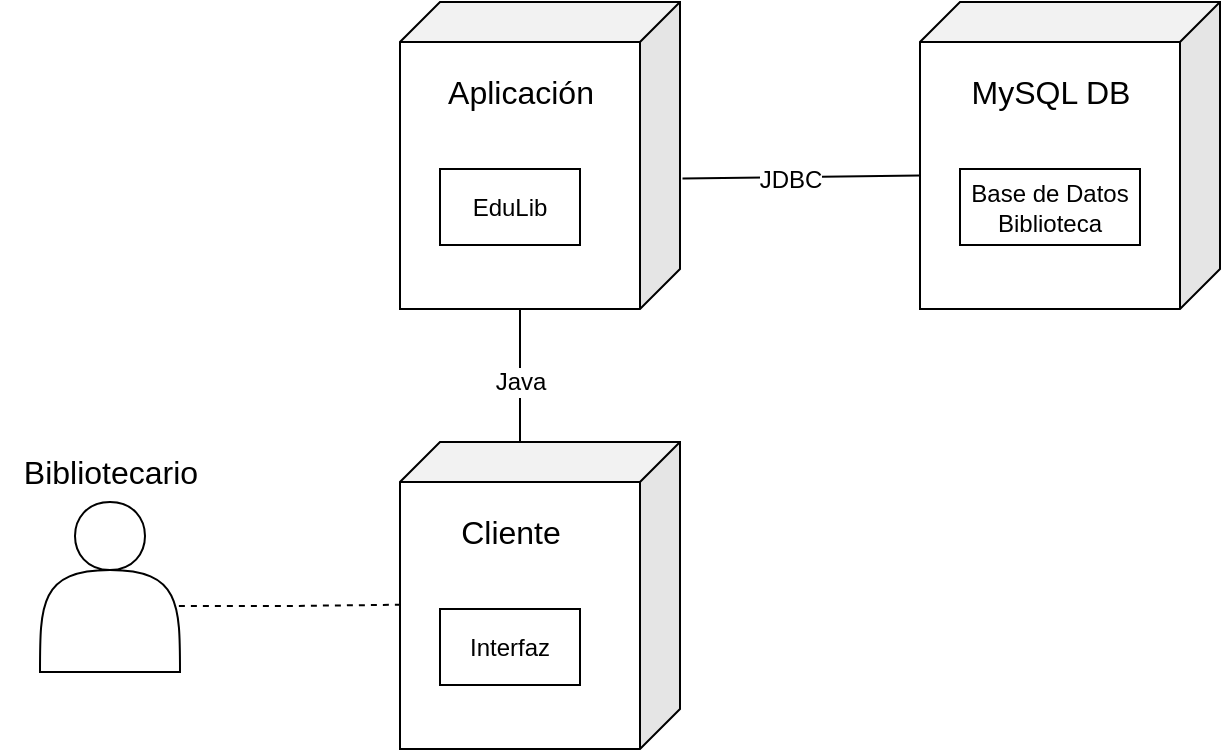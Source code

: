 <mxfile version="24.7.16">
  <diagram id="1JJ-UvxjRfw-XplDersZ" name="Page-1">
    <mxGraphModel dx="1500" dy="817" grid="1" gridSize="10" guides="1" tooltips="1" connect="1" arrows="1" fold="1" page="1" pageScale="1" pageWidth="1169" pageHeight="827" math="0" shadow="0">
      <root>
        <mxCell id="0" />
        <mxCell id="1" parent="0" />
        <mxCell id="kaHw650PAHcyYOZ95sWL-1" value="" style="shape=cube;whiteSpace=wrap;html=1;boundedLbl=1;backgroundOutline=1;darkOpacity=0.05;darkOpacity2=0.1;size=20;perimeterSpacing=0;flipH=1;" vertex="1" parent="1">
          <mxGeometry x="480" y="500" width="140" height="153.5" as="geometry" />
        </mxCell>
        <mxCell id="kaHw650PAHcyYOZ95sWL-2" value="" style="shape=actor;whiteSpace=wrap;html=1;" vertex="1" parent="1">
          <mxGeometry x="300" y="530" width="70" height="85" as="geometry" />
        </mxCell>
        <mxCell id="kaHw650PAHcyYOZ95sWL-3" style="edgeStyle=orthogonalEdgeStyle;rounded=0;orthogonalLoop=1;jettySize=auto;html=1;exitX=0.992;exitY=0.612;exitDx=0;exitDy=0;entryX=0.997;entryY=0.53;entryDx=0;entryDy=0;entryPerimeter=0;fontSize=12;startSize=8;endSize=8;exitPerimeter=0;endArrow=none;endFill=0;dashed=1;" edge="1" parent="1" source="kaHw650PAHcyYOZ95sWL-2" target="kaHw650PAHcyYOZ95sWL-1">
          <mxGeometry relative="1" as="geometry" />
        </mxCell>
        <mxCell id="kaHw650PAHcyYOZ95sWL-4" value="Bibliotecario" style="text;html=1;align=center;verticalAlign=middle;resizable=0;points=[];autosize=1;strokeColor=none;fillColor=none;fontSize=16;" vertex="1" parent="1">
          <mxGeometry x="280" y="500" width="110" height="30" as="geometry" />
        </mxCell>
        <mxCell id="kaHw650PAHcyYOZ95sWL-5" value="Cliente" style="text;html=1;align=center;verticalAlign=middle;resizable=0;points=[];autosize=1;strokeColor=none;fillColor=none;fontSize=16;" vertex="1" parent="1">
          <mxGeometry x="500" y="530" width="70" height="30" as="geometry" />
        </mxCell>
        <mxCell id="kaHw650PAHcyYOZ95sWL-6" value="Interfaz" style="rounded=0;whiteSpace=wrap;html=1;" vertex="1" parent="1">
          <mxGeometry x="500" y="583.5" width="70" height="38" as="geometry" />
        </mxCell>
        <mxCell id="kaHw650PAHcyYOZ95sWL-7" value="" style="shape=cube;whiteSpace=wrap;html=1;boundedLbl=1;backgroundOutline=1;darkOpacity=0.05;darkOpacity2=0.1;size=20;perimeterSpacing=0;flipH=1;" vertex="1" parent="1">
          <mxGeometry x="480" y="280" width="140" height="153.5" as="geometry" />
        </mxCell>
        <mxCell id="kaHw650PAHcyYOZ95sWL-8" value="Aplicación" style="text;html=1;align=center;verticalAlign=middle;resizable=0;points=[];autosize=1;strokeColor=none;fillColor=none;fontSize=16;" vertex="1" parent="1">
          <mxGeometry x="490" y="310" width="100" height="30" as="geometry" />
        </mxCell>
        <mxCell id="kaHw650PAHcyYOZ95sWL-9" value="EduLib" style="rounded=0;whiteSpace=wrap;html=1;" vertex="1" parent="1">
          <mxGeometry x="500" y="363.5" width="70" height="38" as="geometry" />
        </mxCell>
        <mxCell id="kaHw650PAHcyYOZ95sWL-10" style="edgeStyle=orthogonalEdgeStyle;rounded=0;orthogonalLoop=1;jettySize=auto;html=1;exitX=0;exitY=0;exitDx=60;exitDy=0;exitPerimeter=0;entryX=0;entryY=0;entryDx=80;entryDy=153.5;entryPerimeter=0;fontSize=12;startSize=8;endSize=8;endArrow=none;endFill=0;" edge="1" parent="1" source="kaHw650PAHcyYOZ95sWL-1" target="kaHw650PAHcyYOZ95sWL-7">
          <mxGeometry relative="1" as="geometry">
            <Array as="points">
              <mxPoint x="540" y="500" />
            </Array>
          </mxGeometry>
        </mxCell>
        <mxCell id="kaHw650PAHcyYOZ95sWL-11" value="Java" style="edgeLabel;html=1;align=center;verticalAlign=middle;resizable=0;points=[];fontSize=12;" vertex="1" connectable="0" parent="kaHw650PAHcyYOZ95sWL-10">
          <mxGeometry x="-0.095" y="-1" relative="1" as="geometry">
            <mxPoint x="-1" y="-11" as="offset" />
          </mxGeometry>
        </mxCell>
        <mxCell id="kaHw650PAHcyYOZ95sWL-12" value="" style="shape=cube;whiteSpace=wrap;html=1;boundedLbl=1;backgroundOutline=1;darkOpacity=0.05;darkOpacity2=0.1;size=20;perimeterSpacing=0;flipH=1;" vertex="1" parent="1">
          <mxGeometry x="740" y="280" width="150" height="153.5" as="geometry" />
        </mxCell>
        <mxCell id="kaHw650PAHcyYOZ95sWL-13" value="MySQL DB" style="text;html=1;align=center;verticalAlign=middle;resizable=0;points=[];autosize=1;strokeColor=none;fillColor=none;fontSize=16;" vertex="1" parent="1">
          <mxGeometry x="755" y="310" width="100" height="30" as="geometry" />
        </mxCell>
        <mxCell id="kaHw650PAHcyYOZ95sWL-14" value="Base de Datos&lt;div&gt;Biblioteca&lt;/div&gt;" style="rounded=0;whiteSpace=wrap;html=1;" vertex="1" parent="1">
          <mxGeometry x="760" y="363.5" width="90" height="38" as="geometry" />
        </mxCell>
        <mxCell id="kaHw650PAHcyYOZ95sWL-15" style="edgeStyle=none;curved=1;rounded=0;orthogonalLoop=1;jettySize=auto;html=1;entryX=0;entryY=0;entryDx=150;entryDy=86.75;entryPerimeter=0;fontSize=12;startSize=8;endSize=8;endArrow=none;endFill=0;exitX=-0.009;exitY=0.575;exitDx=0;exitDy=0;exitPerimeter=0;" edge="1" parent="1" source="kaHw650PAHcyYOZ95sWL-7" target="kaHw650PAHcyYOZ95sWL-12">
          <mxGeometry relative="1" as="geometry">
            <mxPoint x="620" y="368" as="sourcePoint" />
            <mxPoint x="730" y="368" as="targetPoint" />
          </mxGeometry>
        </mxCell>
        <mxCell id="kaHw650PAHcyYOZ95sWL-16" value="JDBC" style="edgeLabel;html=1;align=center;verticalAlign=middle;resizable=0;points=[];fontSize=12;" vertex="1" connectable="0" parent="kaHw650PAHcyYOZ95sWL-15">
          <mxGeometry x="-0.095" y="-1" relative="1" as="geometry">
            <mxPoint as="offset" />
          </mxGeometry>
        </mxCell>
      </root>
    </mxGraphModel>
  </diagram>
</mxfile>
